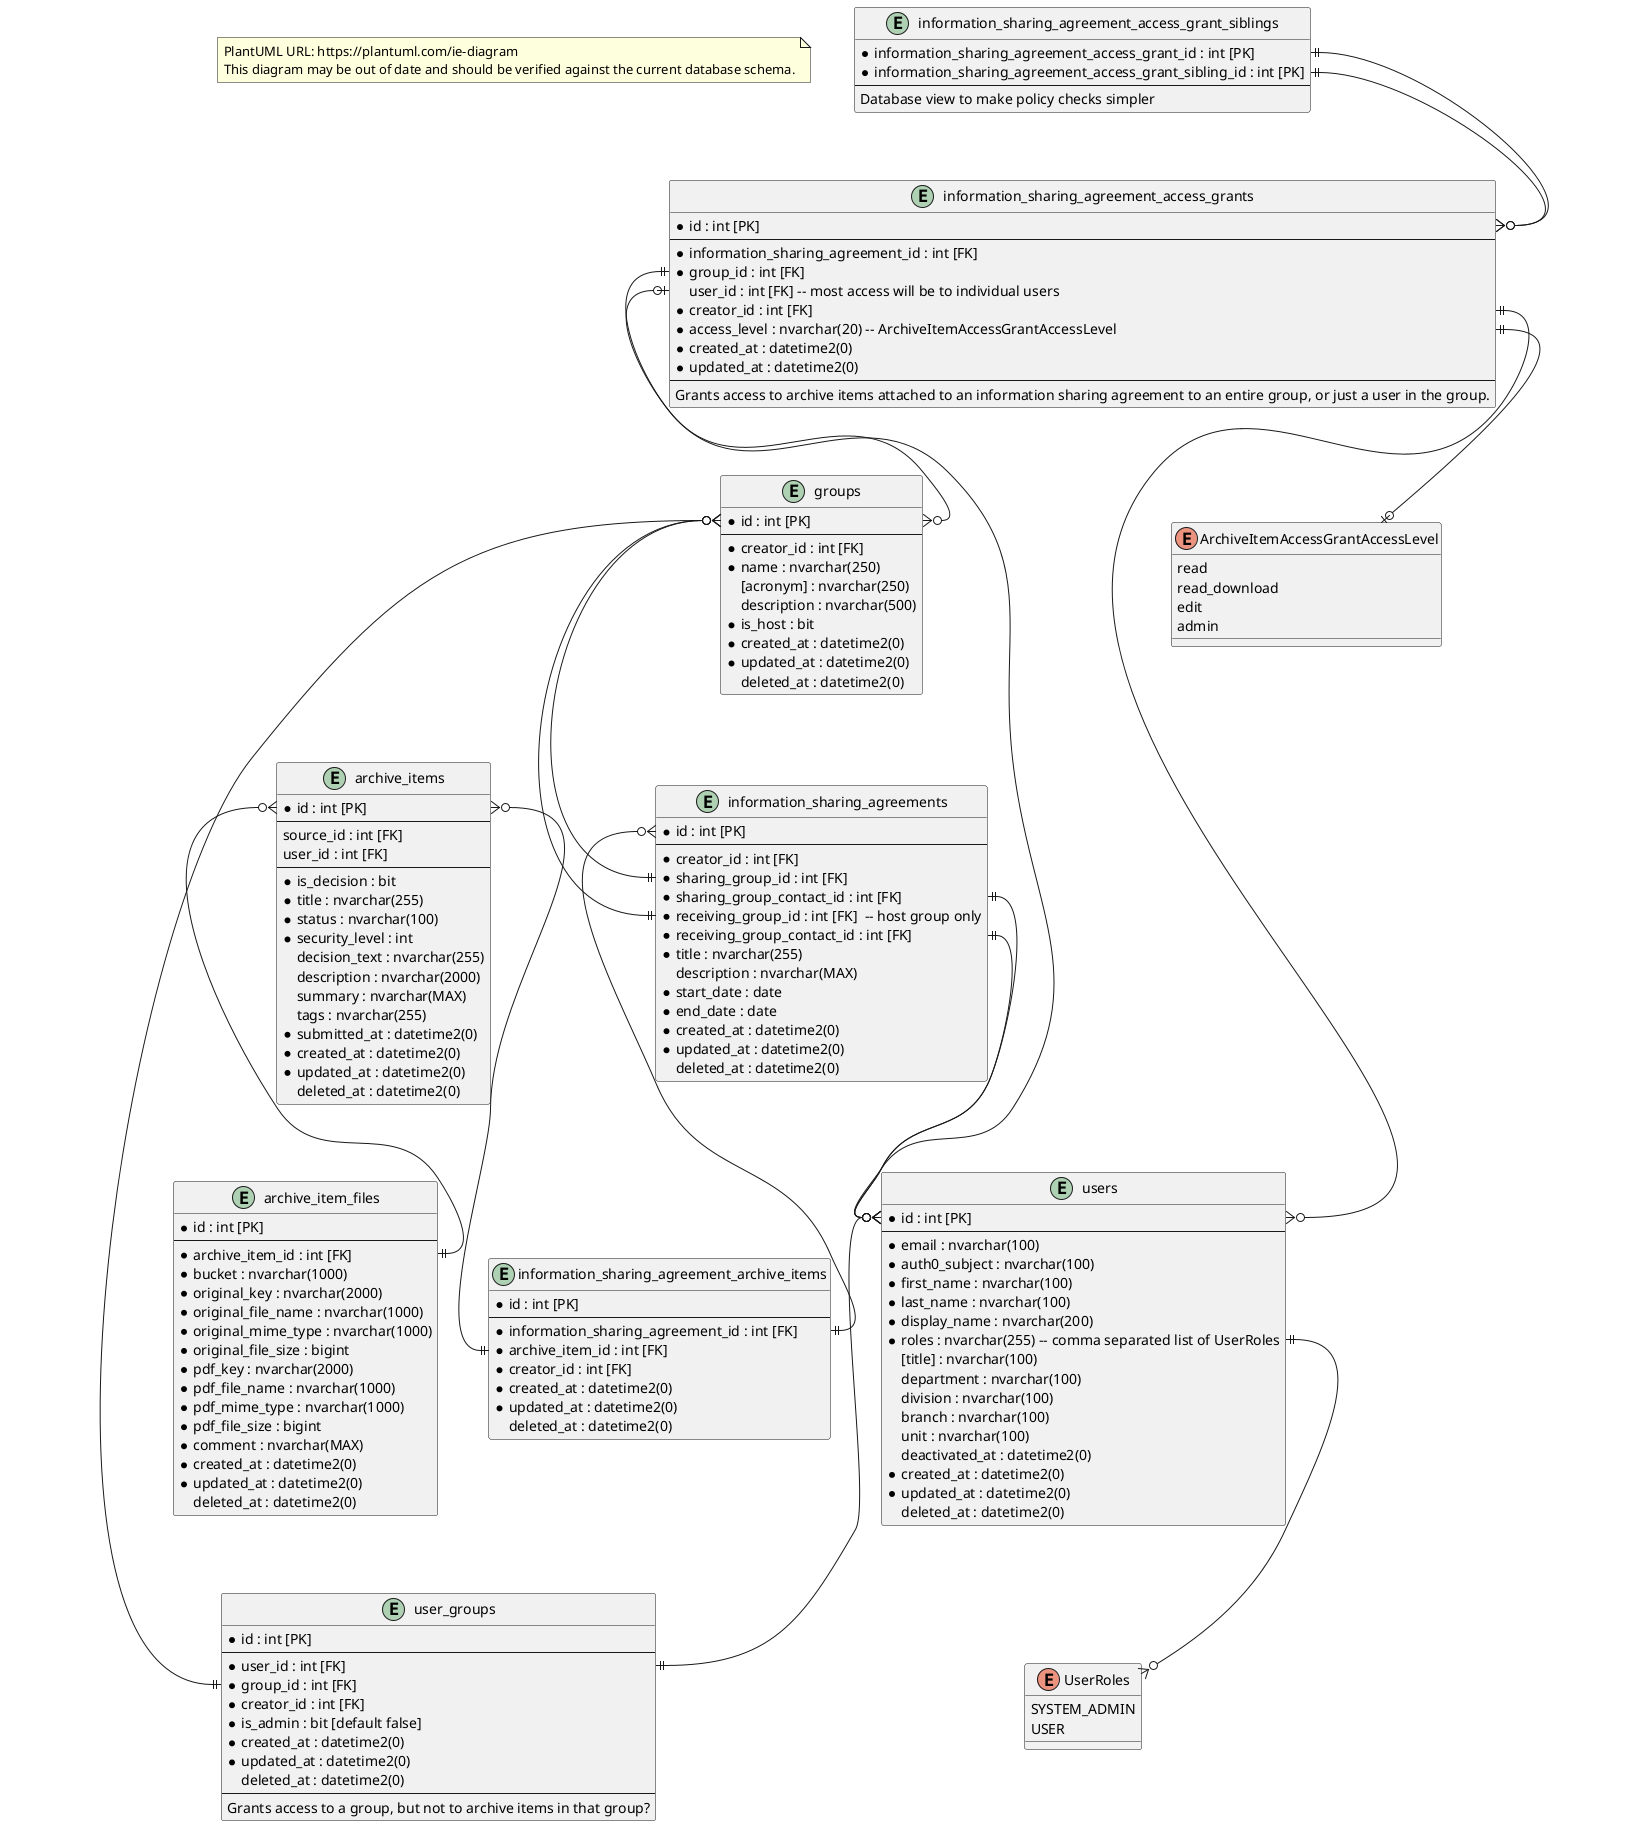 @startuml Entity Relationship Diagram
top to bottom direction

note as Disclaimer
PlantUML URL: https://plantuml.com/ie-diagram
This diagram may be out of date and should be verified against the current database schema.
end note

entity "archive_items" {
  * id : int [PK]
  --
  source_id : int [FK]
  user_id : int [FK]
  --
  * is_decision : bit
  * title : nvarchar(255)
  * status : nvarchar(100)
  * security_level : int
  decision_text : nvarchar(255)
  description : nvarchar(2000)
  summary : nvarchar(MAX)
  tags : nvarchar(255)
  * submitted_at : datetime2(0)
  * created_at : datetime2(0)
  * updated_at : datetime2(0)
  deleted_at : datetime2(0)
}

entity "archive_item_files" {
  * id : int [PK]
  --
  * archive_item_id : int [FK]
  * bucket : nvarchar(1000)
  * original_key : nvarchar(2000)
  * original_file_name : nvarchar(1000)
  * original_mime_type : nvarchar(1000)
  * original_file_size : bigint
  * pdf_key : nvarchar(2000)
  * pdf_file_name : nvarchar(1000)
  * pdf_mime_type : nvarchar(1000)
  * pdf_file_size : bigint
  * comment : nvarchar(MAX)
  * created_at : datetime2(0)
  * updated_at : datetime2(0)
  deleted_at : datetime2(0)
}

enum ArchiveItemAccessGrantAccessLevel {
  read
  read_download
  edit
  admin
}

entity "information_sharing_agreements" {
  * id : int [PK]
  --
  * creator_id : int [FK]
  * sharing_group_id : int [FK]
  * sharing_group_contact_id : int [FK]
  * receiving_group_id : int [FK]  -- host group only
  * receiving_group_contact_id : int [FK]
  * title : nvarchar(255)
  description : nvarchar(MAX)
  * start_date : date
  * end_date : date
  * created_at : datetime2(0)
  * updated_at : datetime2(0)
  deleted_at : datetime2(0)
}

entity "information_sharing_agreement_access_grants" {
  * id : int [PK]
  --
  * information_sharing_agreement_id : int [FK]
  * group_id : int [FK]
  user_id : int [FK] -- most access will be to individual users
  * creator_id : int [FK]
  * access_level : nvarchar(20) -- ArchiveItemAccessGrantAccessLevel
  * created_at : datetime2(0)
  * updated_at : datetime2(0)
  --
  Grants access to archive items attached to an information sharing agreement to an entire group, or just a user in the group.
}

entity "information_sharing_agreement_access_grant_siblings" {
  * information_sharing_agreement_access_grant_id : int [PK]
  * information_sharing_agreement_access_grant_sibling_id : int [PK]
  --
  Database view to make policy checks simpler
}


entity "information_sharing_agreement_archive_items" {
  * id : int [PK]
  --
  * information_sharing_agreement_id : int [FK]
  * archive_item_id : int [FK]
  * creator_id : int [FK]
  * created_at : datetime2(0)
  * updated_at : datetime2(0)
  deleted_at : datetime2(0)
}

entity "groups" {
  * id : int [PK]
  --
  * creator_id : int [FK]
  * name : nvarchar(250)
  [acronym] : nvarchar(250)
  description : nvarchar(500)
  * is_host : bit
  * created_at : datetime2(0)
  * updated_at : datetime2(0)
  deleted_at : datetime2(0)
}

entity "users" {
  * id : int [PK]
  --
  * email : nvarchar(100)
  * auth0_subject : nvarchar(100)
  * first_name : nvarchar(100)
  * last_name : nvarchar(100)
  * display_name : nvarchar(200)
  * roles : nvarchar(255) -- comma separated list of UserRoles
  [title] : nvarchar(100)
  department : nvarchar(100)
  division : nvarchar(100)
  branch : nvarchar(100)
  unit : nvarchar(100)
  deactivated_at : datetime2(0)
  * created_at : datetime2(0)
  * updated_at : datetime2(0)
  deleted_at : datetime2(0)
}

enum UserRoles {
  SYSTEM_ADMIN
  USER
}

entity "user_groups" {
  * id : int [PK]
  --
  * user_id : int [FK]
  * group_id : int [FK]
  * creator_id : int [FK]
  * is_admin : bit [default false]
  * created_at : datetime2(0)
  * updated_at : datetime2(0)
  deleted_at : datetime2(0)
  --
  Grants access to a group, but not to archive items in that group?
}

' Relationships
archive_items::id }o--|| archive_item_files::archive_item_id
archive_items::id }o--|| information_sharing_agreement_archive_items::archive_item_id
groups::id }o--|| information_sharing_agreements::receiving_group_id
groups::id }o--|| information_sharing_agreements::sharing_group_id
groups::id }o--|| user_groups::group_id
information_sharing_agreement_access_grants::group_id ||--o{ groups::id
information_sharing_agreement_access_grants::user_id |o--o{ users::id
information_sharing_agreement_access_grants::creator_id ||--o{ users::id
information_sharing_agreement_access_grants::access_level ||--o| ArchiveItemAccessGrantAccessLevel
information_sharing_agreements::id }o--|| information_sharing_agreement_archive_items::information_sharing_agreement_id
information_sharing_agreements::receiving_group_contact_id ||--o{ users::id
information_sharing_agreements::sharing_group_contact_id ||--o{ users::id
information_sharing_agreement_access_grant_siblings::information_sharing_agreement_access_grant_id ||--o{ information_sharing_agreement_access_grants::id
information_sharing_agreement_access_grant_siblings::information_sharing_agreement_access_grant_sibling_id ||--o{ information_sharing_agreement_access_grants::id
users::id }o--|| user_groups::user_id
users::roles ||--o{ UserRoles
@enduml
